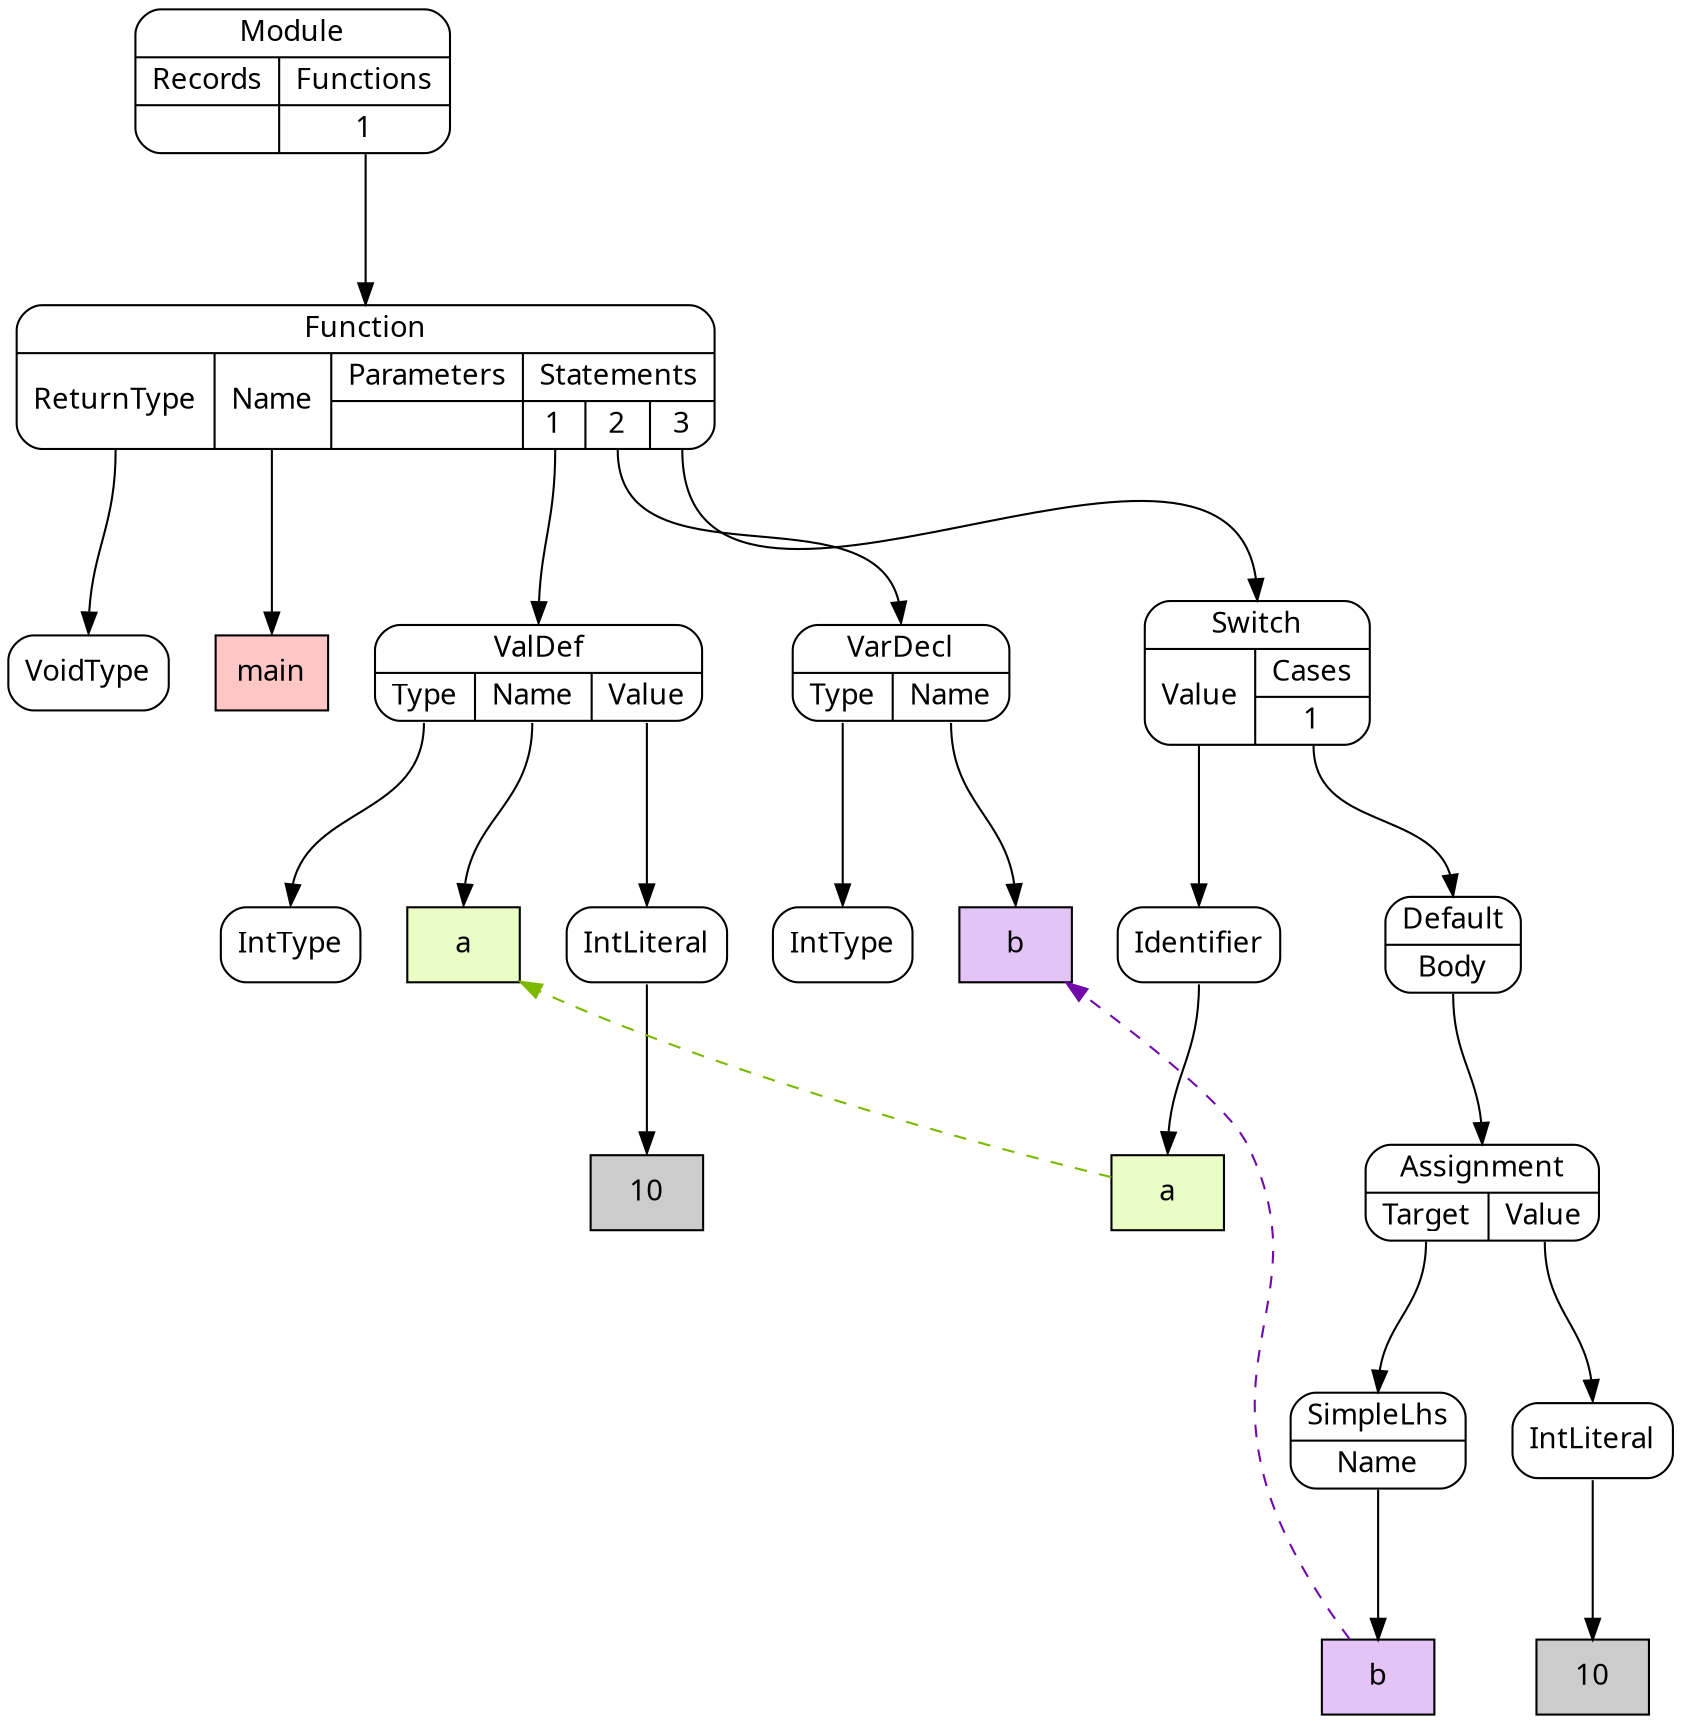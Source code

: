 digraph {
node [shape=Mrecord, style=filled, fillcolor=white, fontname="Calibri"];
graph [ordering=out, nodesep=0.3, ranksep=1];

# SimpleNode VoidType
node0 [label="VoidType", tooltip="VoidType"]

# DeclarationLiteral main
node1 [shape=box, label="main", fillcolor="#FFC6C6", tooltip="main"]

# SimpleNode IntType
node2 [label="IntType", tooltip="IntType"]

# DeclarationLiteral a
node3 [shape=box, label="a", fillcolor="#EAFDC5", tooltip="a"]

# Literal 10
node4 [shape=box, label="10", fillcolor="#cccccc", tooltip="10"]

# SimpleNode IntLiteral
node5:s -> node4:n
node5 [label="IntLiteral", tooltip="IntLiteral"]

# PortNode ValDef
node6:p0:s -> node2:n
node6:p1:s -> node3:n
node6:p2:s -> node5:n
node6 [label="{ValDef|{<p0>Type|<p1>Name|<p2>Value}}", tooltip="ValDef"]

# SimpleNode IntType
node7 [label="IntType", tooltip="IntType"]

# DeclarationLiteral b
node8 [shape=box, label="b", fillcolor="#E4C3F7", tooltip="b"]

# PortNode VarDecl
node9:p0:s -> node7:n
node9:p1:s -> node8:n
node9 [label="{VarDecl|{<p0>Type|<p1>Name}}", tooltip="VarDecl"]

# ReferenceLiteral a
node10 -> node3 [style=dashed, constraint=false, color="#7BB800"]
node10 [shape=box, label="a", fillcolor="#EAFDC5", tooltip="a"]

# SimpleNode Identifier
node11:s -> node10:n
node11 [label="Identifier", tooltip="Identifier"]

# ReferenceLiteral b
node12 -> node8 [style=dashed, constraint=false, color="#7109AA"]
node12 [shape=box, label="b", fillcolor="#E4C3F7", tooltip="b"]

# PortNode SimpleLhs
node13:p0:s -> node12:n
node13 [label="{SimpleLhs|{<p0>Name}}", tooltip="SimpleLhs"]

# Literal 10
node14 [shape=box, label="10", fillcolor="#cccccc", tooltip="10"]

# SimpleNode IntLiteral
node15:s -> node14:n
node15 [label="IntLiteral", tooltip="IntLiteral"]

# PortNode Assignment
node16:p0:s -> node13:n
node16:p1:s -> node15:n
node16 [label="{Assignment|{<p0>Target|<p1>Value}}", tooltip="Assignment"]

# PortNode Default
node17:p0:s -> node16:n
node17 [label="{Default|{<p0>Body}}", tooltip="Default"]

# PortNode Switch
node18:p0:s -> node11:n
node18:p1_0:s -> node17:n
node18 [label="{Switch|{<p0>Value|{Cases|{<p1_0>1}}}}", tooltip="Switch"]

# PortNode Function
node19:p0:s -> node0:n
node19:p1:s -> node1:n
node19:p3_0:s -> node6:n
node19:p3_1:s -> node9:n
node19:p3_2:s -> node18:n
node19 [label="{Function|{<p0>ReturnType|<p1>Name|{Parameters|{}}|{Statements|{<p3_0>1|<p3_1>2|<p3_2>3}}}}", tooltip="Function"]

# PortNode Module
node20:p1_0:s -> node19:n
node20 [label="{Module|{{Records|{}}|{Functions|{<p1_0>1}}}}", tooltip="Module"]

}
